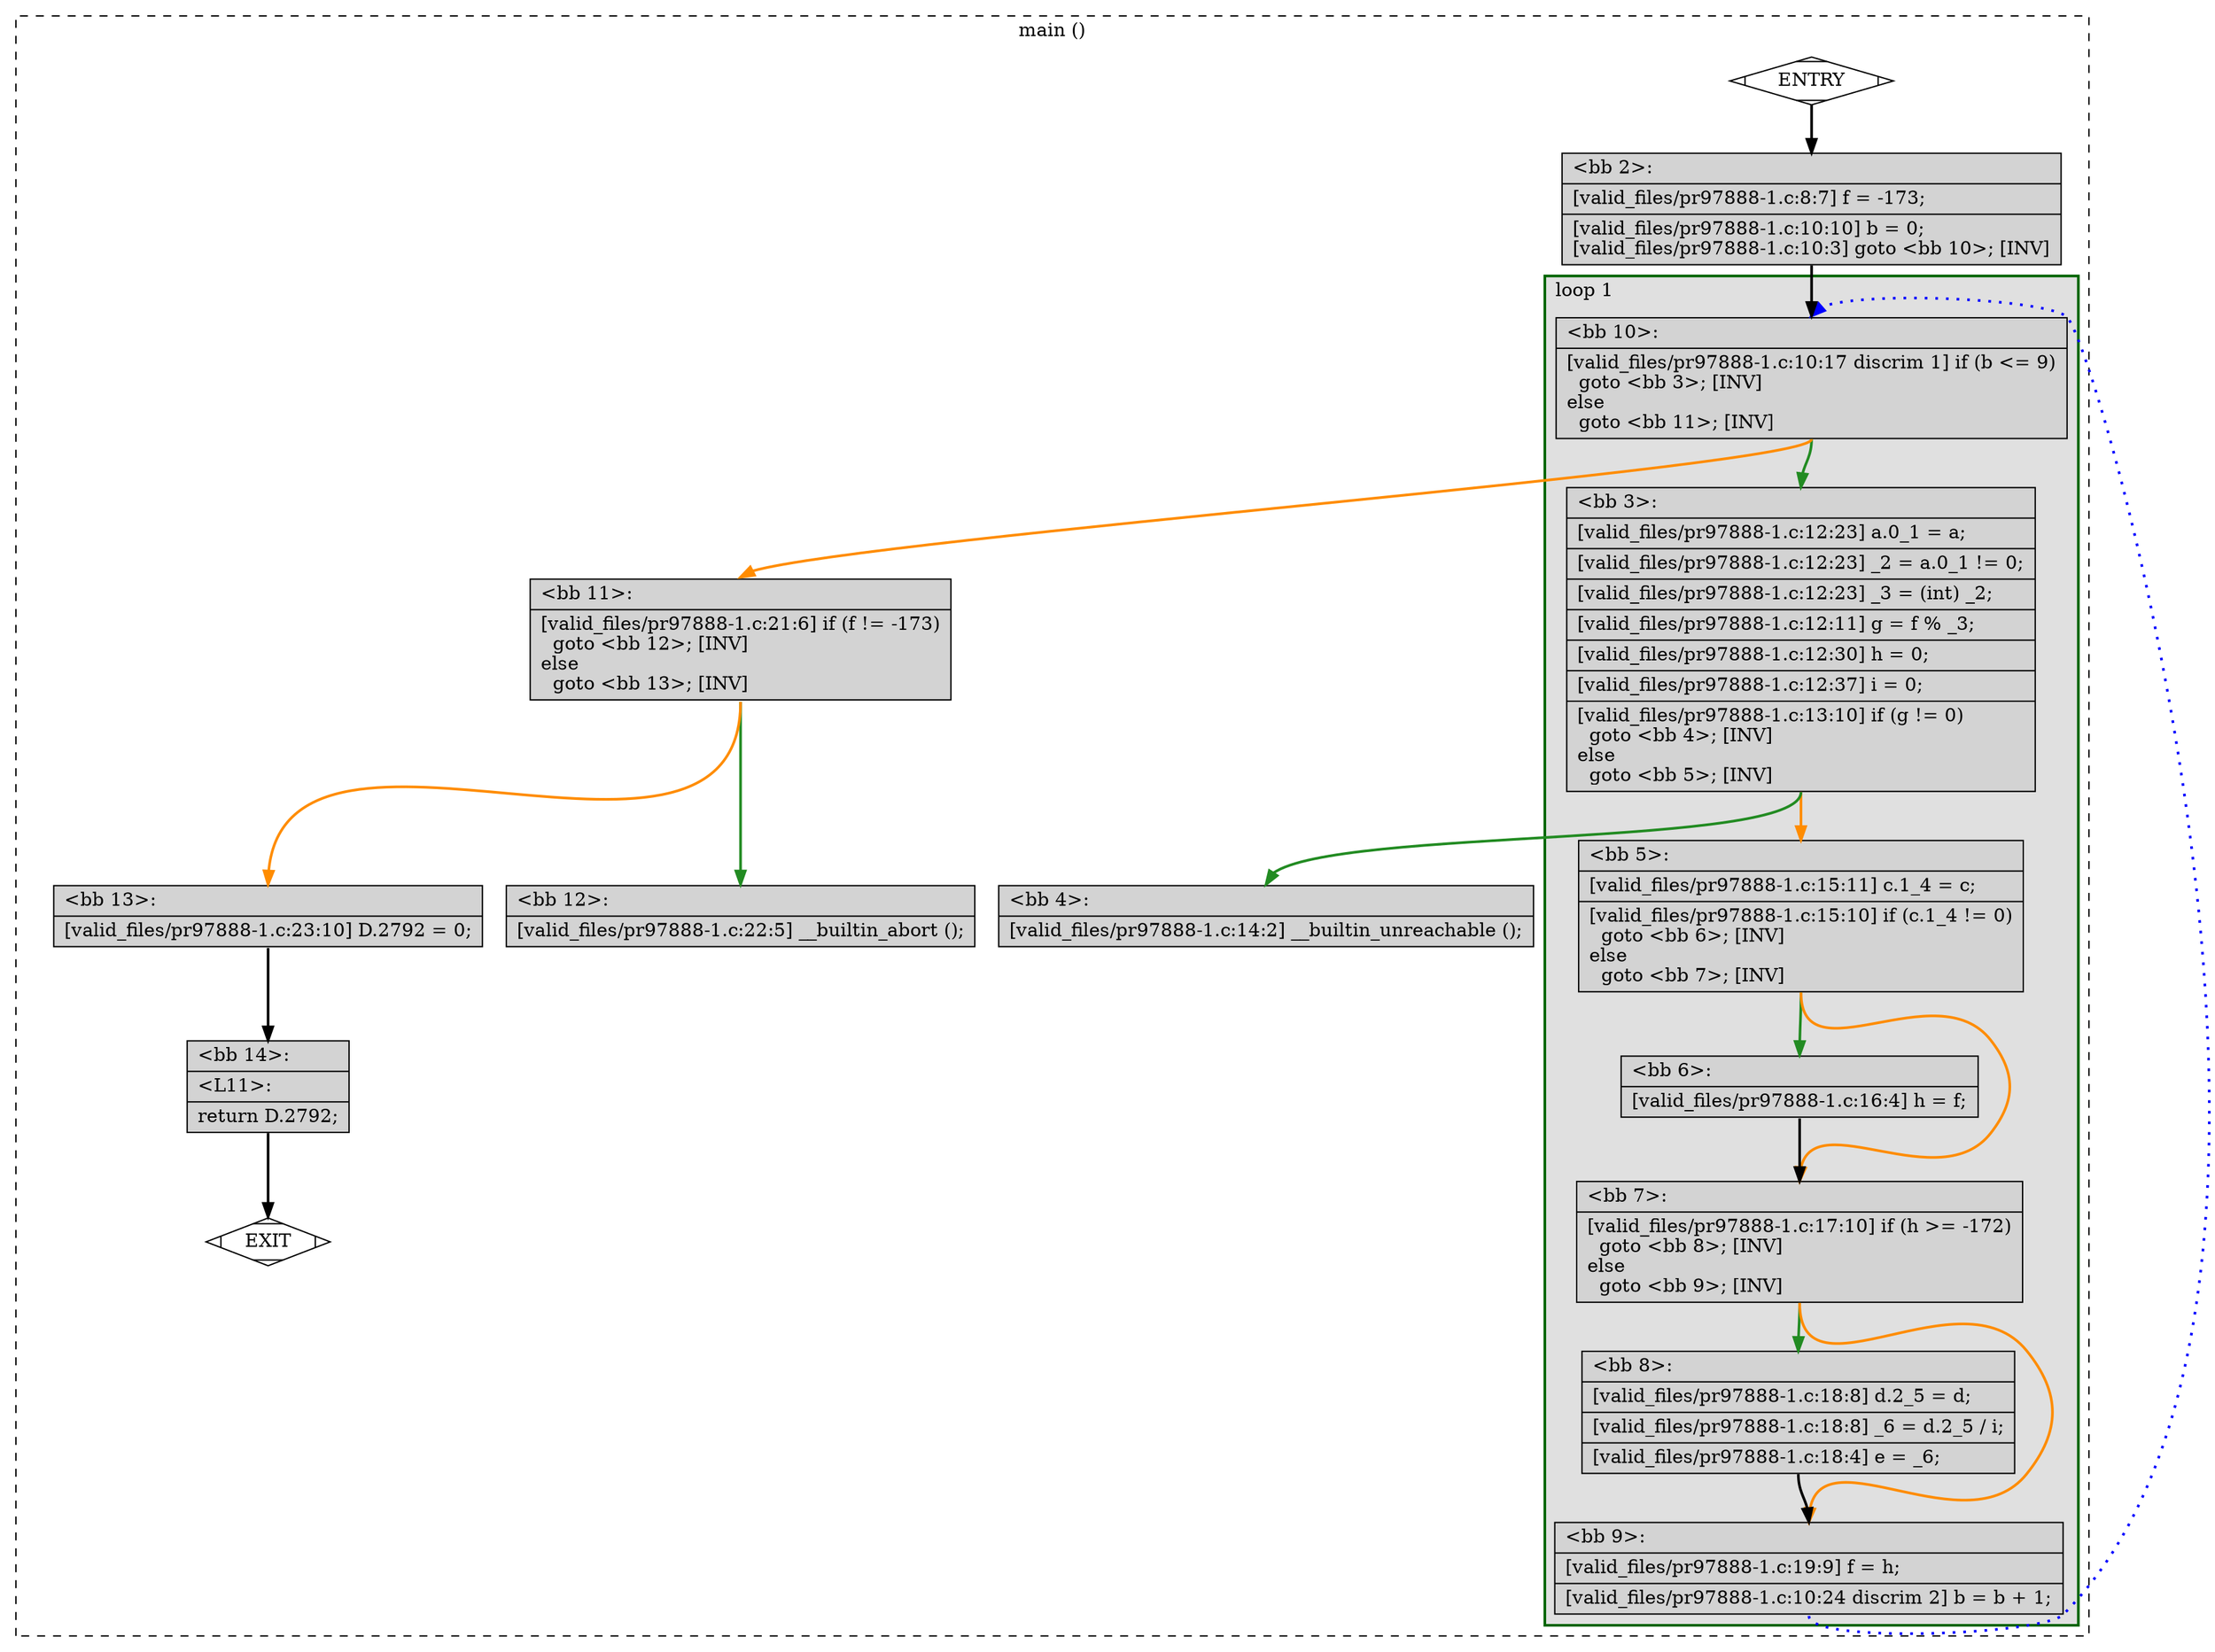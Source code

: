 digraph "a-pr97888-1.c.015t.cfg" {
overlap=false;
subgraph "cluster_main" {
	style="dashed";
	color="black";
	label="main ()";
	subgraph cluster_0_1 {
	style="filled";
	color="darkgreen";
	fillcolor="grey88";
	label="loop 1";
	labeljust=l;
	penwidth=2;
	fn_0_basic_block_10 [shape=record,style=filled,fillcolor=lightgrey,label="{\<bb\ 10\>:\l\
|[valid_files/pr97888-1.c:10:17\ discrim\ 1]\ if\ (b\ \<=\ 9)\l\
\ \ goto\ \<bb\ 3\>;\ [INV]\l\
else\l\
\ \ goto\ \<bb\ 11\>;\ [INV]\l\
}"];

	fn_0_basic_block_3 [shape=record,style=filled,fillcolor=lightgrey,label="{\<bb\ 3\>:\l\
|[valid_files/pr97888-1.c:12:23]\ a.0_1\ =\ a;\l\
|[valid_files/pr97888-1.c:12:23]\ _2\ =\ a.0_1\ !=\ 0;\l\
|[valid_files/pr97888-1.c:12:23]\ _3\ =\ (int)\ _2;\l\
|[valid_files/pr97888-1.c:12:11]\ g\ =\ f\ %\ _3;\l\
|[valid_files/pr97888-1.c:12:30]\ h\ =\ 0;\l\
|[valid_files/pr97888-1.c:12:37]\ i\ =\ 0;\l\
|[valid_files/pr97888-1.c:13:10]\ if\ (g\ !=\ 0)\l\
\ \ goto\ \<bb\ 4\>;\ [INV]\l\
else\l\
\ \ goto\ \<bb\ 5\>;\ [INV]\l\
}"];

	fn_0_basic_block_5 [shape=record,style=filled,fillcolor=lightgrey,label="{\<bb\ 5\>:\l\
|[valid_files/pr97888-1.c:15:11]\ c.1_4\ =\ c;\l\
|[valid_files/pr97888-1.c:15:10]\ if\ (c.1_4\ !=\ 0)\l\
\ \ goto\ \<bb\ 6\>;\ [INV]\l\
else\l\
\ \ goto\ \<bb\ 7\>;\ [INV]\l\
}"];

	fn_0_basic_block_6 [shape=record,style=filled,fillcolor=lightgrey,label="{\<bb\ 6\>:\l\
|[valid_files/pr97888-1.c:16:4]\ h\ =\ f;\l\
}"];

	fn_0_basic_block_7 [shape=record,style=filled,fillcolor=lightgrey,label="{\<bb\ 7\>:\l\
|[valid_files/pr97888-1.c:17:10]\ if\ (h\ \>=\ -172)\l\
\ \ goto\ \<bb\ 8\>;\ [INV]\l\
else\l\
\ \ goto\ \<bb\ 9\>;\ [INV]\l\
}"];

	fn_0_basic_block_8 [shape=record,style=filled,fillcolor=lightgrey,label="{\<bb\ 8\>:\l\
|[valid_files/pr97888-1.c:18:8]\ d.2_5\ =\ d;\l\
|[valid_files/pr97888-1.c:18:8]\ _6\ =\ d.2_5\ /\ i;\l\
|[valid_files/pr97888-1.c:18:4]\ e\ =\ _6;\l\
}"];

	fn_0_basic_block_9 [shape=record,style=filled,fillcolor=lightgrey,label="{\<bb\ 9\>:\l\
|[valid_files/pr97888-1.c:19:9]\ f\ =\ h;\l\
|[valid_files/pr97888-1.c:10:24\ discrim\ 2]\ b\ =\ b\ +\ 1;\l\
}"];

	}
	fn_0_basic_block_0 [shape=Mdiamond,style=filled,fillcolor=white,label="ENTRY"];

	fn_0_basic_block_1 [shape=Mdiamond,style=filled,fillcolor=white,label="EXIT"];

	fn_0_basic_block_2 [shape=record,style=filled,fillcolor=lightgrey,label="{\<bb\ 2\>:\l\
|[valid_files/pr97888-1.c:8:7]\ f\ =\ -173;\l\
|[valid_files/pr97888-1.c:10:10]\ b\ =\ 0;\l\
[valid_files/pr97888-1.c:10:3]\ goto\ \<bb\ 10\>;\ [INV]\l\
}"];

	fn_0_basic_block_4 [shape=record,style=filled,fillcolor=lightgrey,label="{\<bb\ 4\>:\l\
|[valid_files/pr97888-1.c:14:2]\ __builtin_unreachable\ ();\l\
}"];

	fn_0_basic_block_11 [shape=record,style=filled,fillcolor=lightgrey,label="{\<bb\ 11\>:\l\
|[valid_files/pr97888-1.c:21:6]\ if\ (f\ !=\ -173)\l\
\ \ goto\ \<bb\ 12\>;\ [INV]\l\
else\l\
\ \ goto\ \<bb\ 13\>;\ [INV]\l\
}"];

	fn_0_basic_block_12 [shape=record,style=filled,fillcolor=lightgrey,label="{\<bb\ 12\>:\l\
|[valid_files/pr97888-1.c:22:5]\ __builtin_abort\ ();\l\
}"];

	fn_0_basic_block_13 [shape=record,style=filled,fillcolor=lightgrey,label="{\<bb\ 13\>:\l\
|[valid_files/pr97888-1.c:23:10]\ D.2792\ =\ 0;\l\
}"];

	fn_0_basic_block_14 [shape=record,style=filled,fillcolor=lightgrey,label="{\<bb\ 14\>:\l\
|\<L11\>:\l\
|return\ D.2792;\l\
}"];

	fn_0_basic_block_0:s -> fn_0_basic_block_2:n [style="solid,bold",color=black,weight=100,constraint=true];
	fn_0_basic_block_2:s -> fn_0_basic_block_10:n [style="solid,bold",color=black,weight=100,constraint=true];
	fn_0_basic_block_3:s -> fn_0_basic_block_4:n [style="solid,bold",color=forestgreen,weight=10,constraint=true];
	fn_0_basic_block_3:s -> fn_0_basic_block_5:n [style="solid,bold",color=darkorange,weight=10,constraint=true];
	fn_0_basic_block_5:s -> fn_0_basic_block_6:n [style="solid,bold",color=forestgreen,weight=10,constraint=true];
	fn_0_basic_block_5:s -> fn_0_basic_block_7:n [style="solid,bold",color=darkorange,weight=10,constraint=true];
	fn_0_basic_block_6:s -> fn_0_basic_block_7:n [style="solid,bold",color=black,weight=100,constraint=true];
	fn_0_basic_block_7:s -> fn_0_basic_block_8:n [style="solid,bold",color=forestgreen,weight=10,constraint=true];
	fn_0_basic_block_7:s -> fn_0_basic_block_9:n [style="solid,bold",color=darkorange,weight=10,constraint=true];
	fn_0_basic_block_8:s -> fn_0_basic_block_9:n [style="solid,bold",color=black,weight=100,constraint=true];
	fn_0_basic_block_9:s -> fn_0_basic_block_10:n [style="dotted,bold",color=blue,weight=10,constraint=false];
	fn_0_basic_block_10:s -> fn_0_basic_block_3:n [style="solid,bold",color=forestgreen,weight=10,constraint=true];
	fn_0_basic_block_10:s -> fn_0_basic_block_11:n [style="solid,bold",color=darkorange,weight=10,constraint=true];
	fn_0_basic_block_11:s -> fn_0_basic_block_12:n [style="solid,bold",color=forestgreen,weight=10,constraint=true];
	fn_0_basic_block_11:s -> fn_0_basic_block_13:n [style="solid,bold",color=darkorange,weight=10,constraint=true];
	fn_0_basic_block_13:s -> fn_0_basic_block_14:n [style="solid,bold",color=black,weight=100,constraint=true];
	fn_0_basic_block_14:s -> fn_0_basic_block_1:n [style="solid,bold",color=black,weight=10,constraint=true];
	fn_0_basic_block_0:s -> fn_0_basic_block_1:n [style="invis",constraint=true];
}
}
